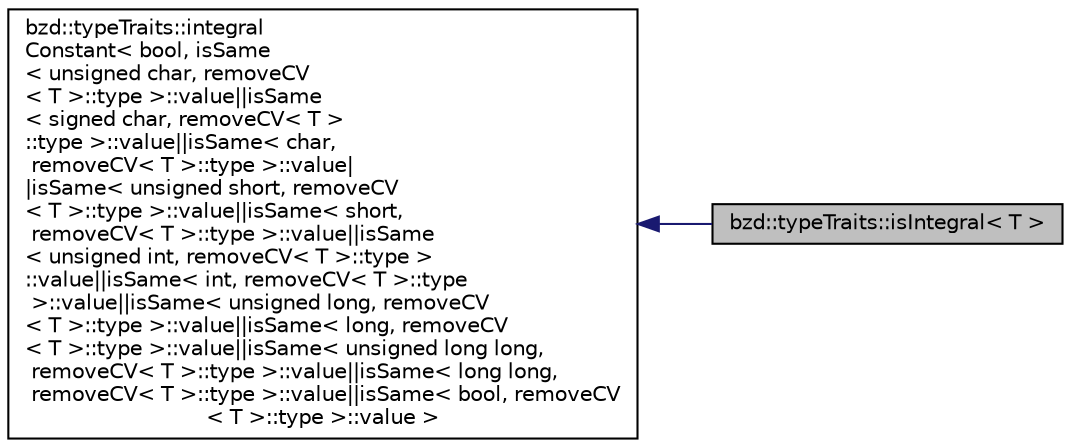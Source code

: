 digraph "bzd::typeTraits::isIntegral&lt; T &gt;"
{
  edge [fontname="Helvetica",fontsize="10",labelfontname="Helvetica",labelfontsize="10"];
  node [fontname="Helvetica",fontsize="10",shape=record];
  rankdir="LR";
  Node0 [label="bzd::typeTraits::isIntegral\< T \>",height=0.2,width=0.4,color="black", fillcolor="grey75", style="filled", fontcolor="black"];
  Node1 -> Node0 [dir="back",color="midnightblue",fontsize="10",style="solid",fontname="Helvetica"];
  Node1 [label="bzd::typeTraits::integral\lConstant\< bool, isSame\l\< unsigned char, removeCV\l\< T \>::type \>::value\|\|isSame\l\< signed char, removeCV\< T \>\l::type \>::value\|\|isSame\< char,\l removeCV\< T \>::type \>::value\|\l\|isSame\< unsigned short, removeCV\l\< T \>::type \>::value\|\|isSame\< short,\l removeCV\< T \>::type \>::value\|\|isSame\l\< unsigned int, removeCV\< T \>::type \>\l::value\|\|isSame\< int, removeCV\< T \>::type\l \>::value\|\|isSame\< unsigned long, removeCV\l\< T \>::type \>::value\|\|isSame\< long, removeCV\l\< T \>::type \>::value\|\|isSame\< unsigned long long,\l removeCV\< T \>::type \>::value\|\|isSame\< long long,\l removeCV\< T \>::type \>::value\|\|isSame\< bool, removeCV\l\< T \>::type \>::value \>",height=0.2,width=0.4,color="black", fillcolor="white", style="filled",URL="$structbzd_1_1typeTraits_1_1integralConstant.html"];
}
